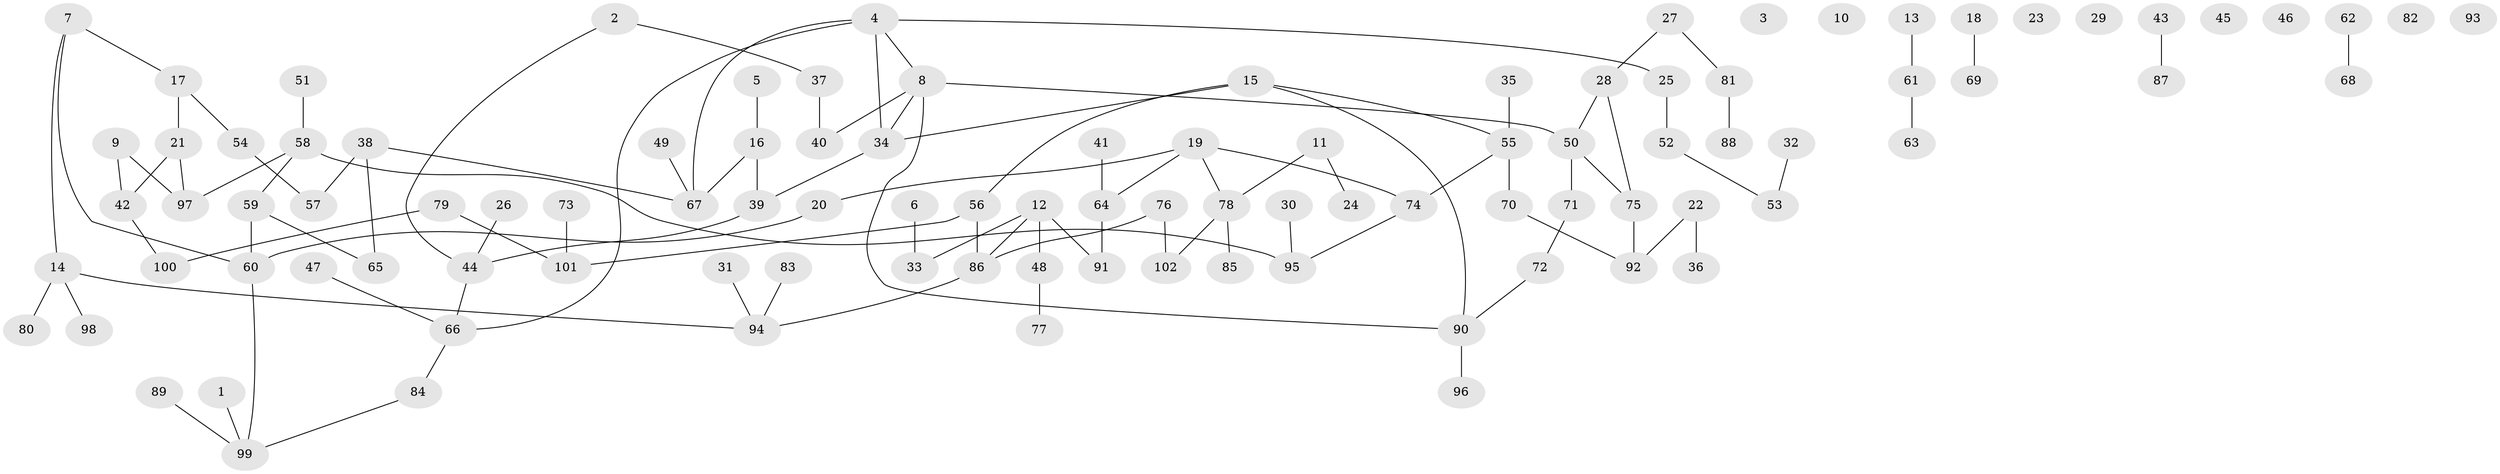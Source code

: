 // Generated by graph-tools (version 1.1) at 2025/00/03/09/25 03:00:50]
// undirected, 102 vertices, 107 edges
graph export_dot {
graph [start="1"]
  node [color=gray90,style=filled];
  1;
  2;
  3;
  4;
  5;
  6;
  7;
  8;
  9;
  10;
  11;
  12;
  13;
  14;
  15;
  16;
  17;
  18;
  19;
  20;
  21;
  22;
  23;
  24;
  25;
  26;
  27;
  28;
  29;
  30;
  31;
  32;
  33;
  34;
  35;
  36;
  37;
  38;
  39;
  40;
  41;
  42;
  43;
  44;
  45;
  46;
  47;
  48;
  49;
  50;
  51;
  52;
  53;
  54;
  55;
  56;
  57;
  58;
  59;
  60;
  61;
  62;
  63;
  64;
  65;
  66;
  67;
  68;
  69;
  70;
  71;
  72;
  73;
  74;
  75;
  76;
  77;
  78;
  79;
  80;
  81;
  82;
  83;
  84;
  85;
  86;
  87;
  88;
  89;
  90;
  91;
  92;
  93;
  94;
  95;
  96;
  97;
  98;
  99;
  100;
  101;
  102;
  1 -- 99;
  2 -- 37;
  2 -- 44;
  4 -- 8;
  4 -- 25;
  4 -- 34;
  4 -- 66;
  4 -- 67;
  5 -- 16;
  6 -- 33;
  7 -- 14;
  7 -- 17;
  7 -- 60;
  8 -- 34;
  8 -- 40;
  8 -- 50;
  8 -- 90;
  9 -- 42;
  9 -- 97;
  11 -- 24;
  11 -- 78;
  12 -- 33;
  12 -- 48;
  12 -- 86;
  12 -- 91;
  13 -- 61;
  14 -- 80;
  14 -- 94;
  14 -- 98;
  15 -- 34;
  15 -- 55;
  15 -- 56;
  15 -- 90;
  16 -- 39;
  16 -- 67;
  17 -- 21;
  17 -- 54;
  18 -- 69;
  19 -- 20;
  19 -- 64;
  19 -- 74;
  19 -- 78;
  20 -- 60;
  21 -- 42;
  21 -- 97;
  22 -- 36;
  22 -- 92;
  25 -- 52;
  26 -- 44;
  27 -- 28;
  27 -- 81;
  28 -- 50;
  28 -- 75;
  30 -- 95;
  31 -- 94;
  32 -- 53;
  34 -- 39;
  35 -- 55;
  37 -- 40;
  38 -- 57;
  38 -- 65;
  38 -- 67;
  39 -- 44;
  41 -- 64;
  42 -- 100;
  43 -- 87;
  44 -- 66;
  47 -- 66;
  48 -- 77;
  49 -- 67;
  50 -- 71;
  50 -- 75;
  51 -- 58;
  52 -- 53;
  54 -- 57;
  55 -- 70;
  55 -- 74;
  56 -- 86;
  56 -- 101;
  58 -- 59;
  58 -- 95;
  58 -- 97;
  59 -- 60;
  59 -- 65;
  60 -- 99;
  61 -- 63;
  62 -- 68;
  64 -- 91;
  66 -- 84;
  70 -- 92;
  71 -- 72;
  72 -- 90;
  73 -- 101;
  74 -- 95;
  75 -- 92;
  76 -- 86;
  76 -- 102;
  78 -- 85;
  78 -- 102;
  79 -- 100;
  79 -- 101;
  81 -- 88;
  83 -- 94;
  84 -- 99;
  86 -- 94;
  89 -- 99;
  90 -- 96;
}
